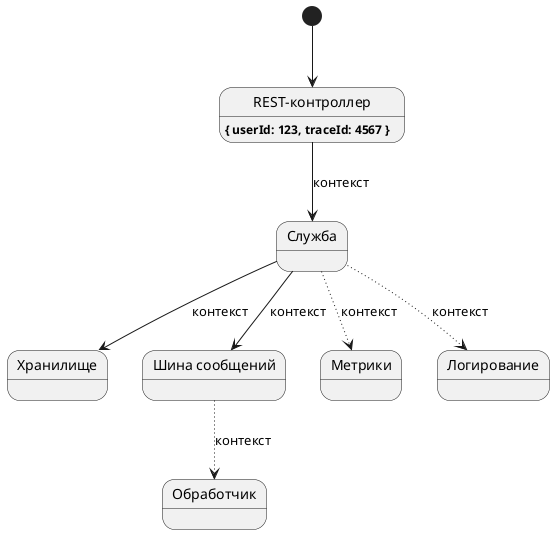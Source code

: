 @startuml

state "REST-контроллер" as root
state "Служба" as service
state "Хранилище" as repository
state "Шина сообщений" as message_bus
state "Метрики" as metrics
state "Логирование" as logging
state "Обработчик" as consumer

[*] --> root
root --> service: контекст
service --> repository: контекст
service --> message_bus: контекст
service -[dotted]-> metrics: контекст
service -[dotted]-> logging: контекст
message_bus -[dotted]-> consumer: контекст

root: **{ userId: 123, traceId: 4567 }**

@enduml
